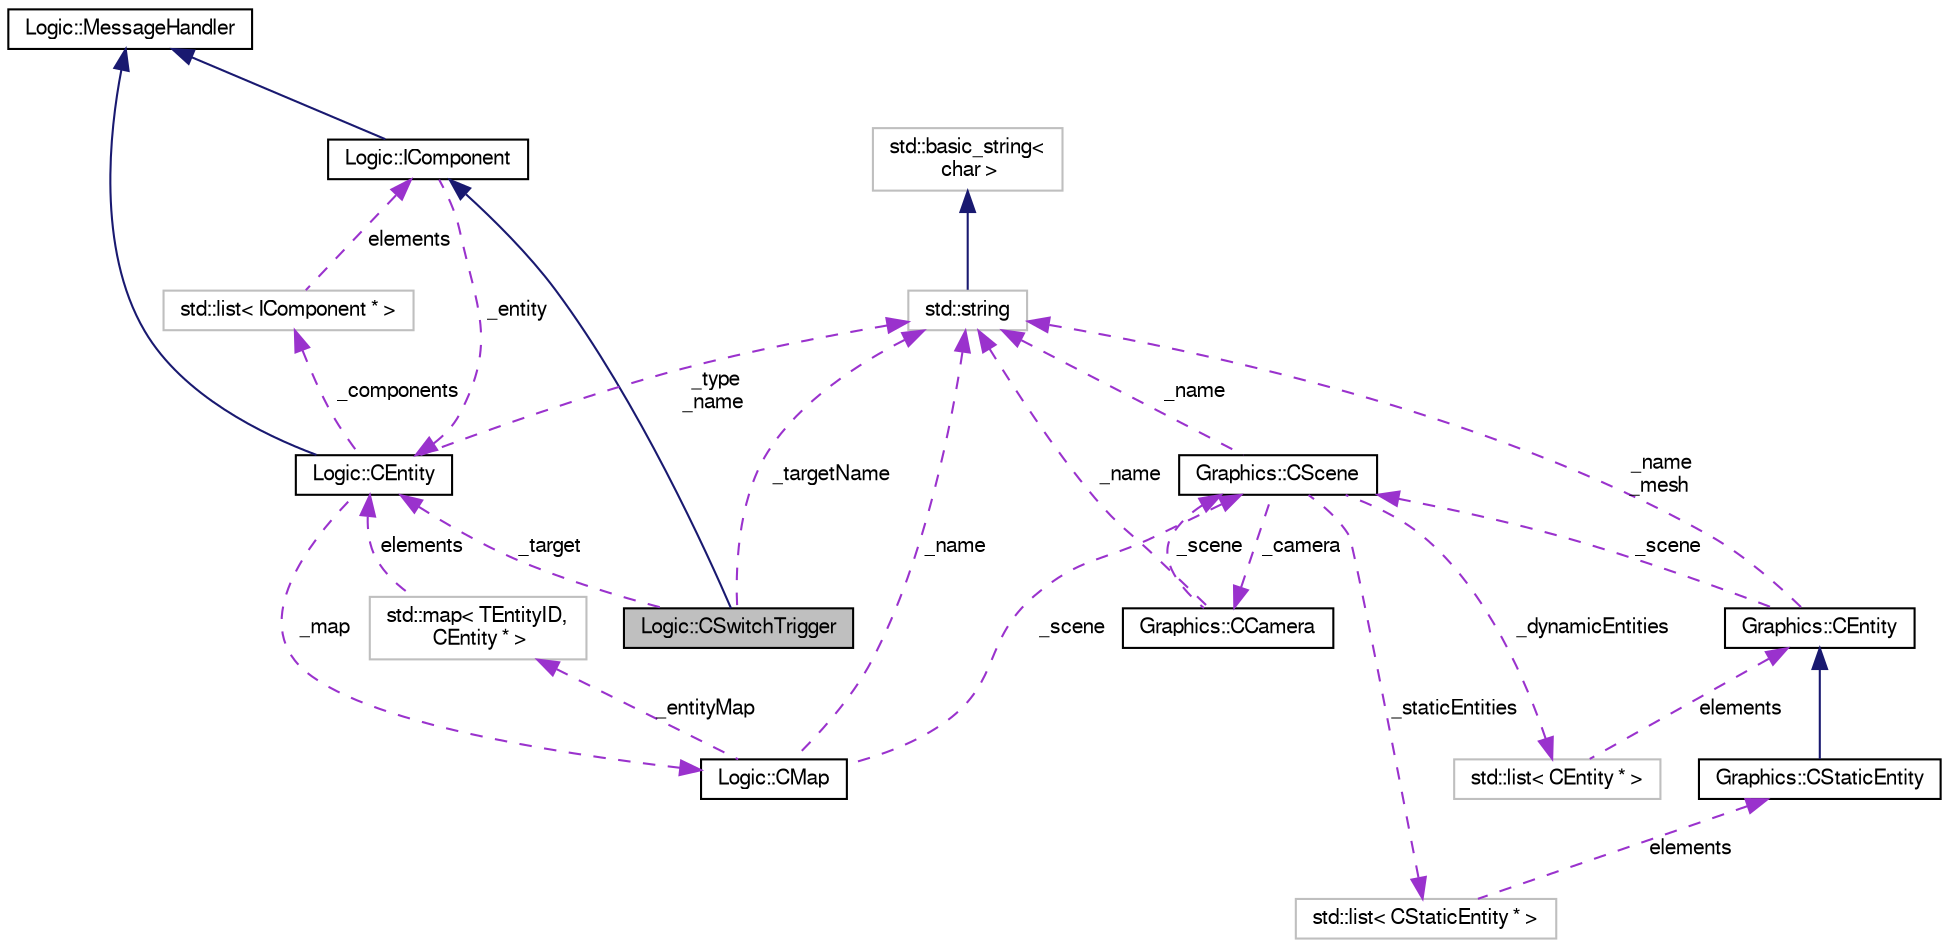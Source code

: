 digraph "Logic::CSwitchTrigger"
{
  edge [fontname="FreeSans",fontsize="10",labelfontname="FreeSans",labelfontsize="10"];
  node [fontname="FreeSans",fontsize="10",shape=record];
  Node1 [label="Logic::CSwitchTrigger",height=0.2,width=0.4,color="black", fillcolor="grey75", style="filled", fontcolor="black"];
  Node2 -> Node1 [dir="back",color="midnightblue",fontsize="10",style="solid",fontname="FreeSans"];
  Node2 [label="Logic::IComponent",height=0.2,width=0.4,color="black", fillcolor="white", style="filled",URL="$class_logic_1_1_i_component.html",tooltip="Clase base de los componentes que forman las entidades. "];
  Node3 -> Node2 [dir="back",color="midnightblue",fontsize="10",style="solid",fontname="FreeSans"];
  Node3 [label="Logic::MessageHandler",height=0.2,width=0.4,color="black", fillcolor="white", style="filled",URL="$class_logic_1_1_message_handler.html"];
  Node4 -> Node2 [dir="back",color="darkorchid3",fontsize="10",style="dashed",label=" _entity" ,fontname="FreeSans"];
  Node4 [label="Logic::CEntity",height=0.2,width=0.4,color="black", fillcolor="white", style="filled",URL="$class_logic_1_1_c_entity.html",tooltip="Clase que representa una entidad en el entorno virtual. "];
  Node3 -> Node4 [dir="back",color="midnightblue",fontsize="10",style="solid",fontname="FreeSans"];
  Node5 -> Node4 [dir="back",color="darkorchid3",fontsize="10",style="dashed",label=" _components" ,fontname="FreeSans"];
  Node5 [label="std::list\< IComponent * \>",height=0.2,width=0.4,color="grey75", fillcolor="white", style="filled"];
  Node2 -> Node5 [dir="back",color="darkorchid3",fontsize="10",style="dashed",label=" elements" ,fontname="FreeSans"];
  Node6 -> Node4 [dir="back",color="darkorchid3",fontsize="10",style="dashed",label=" _type\n_name" ,fontname="FreeSans"];
  Node6 [label="std::string",height=0.2,width=0.4,color="grey75", fillcolor="white", style="filled",tooltip="STL class. "];
  Node7 -> Node6 [dir="back",color="midnightblue",fontsize="10",style="solid",fontname="FreeSans"];
  Node7 [label="std::basic_string\<\l char \>",height=0.2,width=0.4,color="grey75", fillcolor="white", style="filled",tooltip="STL class. "];
  Node8 -> Node4 [dir="back",color="darkorchid3",fontsize="10",style="dashed",label=" _map" ,fontname="FreeSans"];
  Node8 [label="Logic::CMap",height=0.2,width=0.4,color="black", fillcolor="white", style="filled",URL="$class_logic_1_1_c_map.html",tooltip="Clase que representa un mapa lógico. "];
  Node9 -> Node8 [dir="back",color="darkorchid3",fontsize="10",style="dashed",label=" _scene" ,fontname="FreeSans"];
  Node9 [label="Graphics::CScene",height=0.2,width=0.4,color="black", fillcolor="white", style="filled",URL="$class_graphics_1_1_c_scene.html",tooltip="Clase que controla todos los elementos de una escena. "];
  Node10 -> Node9 [dir="back",color="darkorchid3",fontsize="10",style="dashed",label=" _staticEntities" ,fontname="FreeSans"];
  Node10 [label="std::list\< CStaticEntity * \>",height=0.2,width=0.4,color="grey75", fillcolor="white", style="filled"];
  Node11 -> Node10 [dir="back",color="darkorchid3",fontsize="10",style="dashed",label=" elements" ,fontname="FreeSans"];
  Node11 [label="Graphics::CStaticEntity",height=0.2,width=0.4,color="black", fillcolor="white", style="filled",URL="$class_graphics_1_1_c_static_entity.html",tooltip="Clase que representa una entidad gráfica estática. "];
  Node12 -> Node11 [dir="back",color="midnightblue",fontsize="10",style="solid",fontname="FreeSans"];
  Node12 [label="Graphics::CEntity",height=0.2,width=0.4,color="black", fillcolor="white", style="filled",URL="$class_graphics_1_1_c_entity.html",tooltip="Clase que representa una entidad gráfica. "];
  Node9 -> Node12 [dir="back",color="darkorchid3",fontsize="10",style="dashed",label=" _scene" ,fontname="FreeSans"];
  Node6 -> Node12 [dir="back",color="darkorchid3",fontsize="10",style="dashed",label=" _name\n_mesh" ,fontname="FreeSans"];
  Node13 -> Node9 [dir="back",color="darkorchid3",fontsize="10",style="dashed",label=" _camera" ,fontname="FreeSans"];
  Node13 [label="Graphics::CCamera",height=0.2,width=0.4,color="black", fillcolor="white", style="filled",URL="$class_graphics_1_1_c_camera.html",tooltip="Clase de la cámara extendida basada en Ogre. "];
  Node9 -> Node13 [dir="back",color="darkorchid3",fontsize="10",style="dashed",label=" _scene" ,fontname="FreeSans"];
  Node6 -> Node13 [dir="back",color="darkorchid3",fontsize="10",style="dashed",label=" _name" ,fontname="FreeSans"];
  Node6 -> Node9 [dir="back",color="darkorchid3",fontsize="10",style="dashed",label=" _name" ,fontname="FreeSans"];
  Node14 -> Node9 [dir="back",color="darkorchid3",fontsize="10",style="dashed",label=" _dynamicEntities" ,fontname="FreeSans"];
  Node14 [label="std::list\< CEntity * \>",height=0.2,width=0.4,color="grey75", fillcolor="white", style="filled"];
  Node12 -> Node14 [dir="back",color="darkorchid3",fontsize="10",style="dashed",label=" elements" ,fontname="FreeSans"];
  Node15 -> Node8 [dir="back",color="darkorchid3",fontsize="10",style="dashed",label=" _entityMap" ,fontname="FreeSans"];
  Node15 [label="std::map\< TEntityID,\l CEntity * \>",height=0.2,width=0.4,color="grey75", fillcolor="white", style="filled"];
  Node4 -> Node15 [dir="back",color="darkorchid3",fontsize="10",style="dashed",label=" elements" ,fontname="FreeSans"];
  Node6 -> Node8 [dir="back",color="darkorchid3",fontsize="10",style="dashed",label=" _name" ,fontname="FreeSans"];
  Node4 -> Node1 [dir="back",color="darkorchid3",fontsize="10",style="dashed",label=" _target" ,fontname="FreeSans"];
  Node6 -> Node1 [dir="back",color="darkorchid3",fontsize="10",style="dashed",label=" _targetName" ,fontname="FreeSans"];
}
